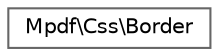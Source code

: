 digraph "Graphical Class Hierarchy"
{
 // LATEX_PDF_SIZE
  bgcolor="transparent";
  edge [fontname=Helvetica,fontsize=10,labelfontname=Helvetica,labelfontsize=10];
  node [fontname=Helvetica,fontsize=10,shape=box,height=0.2,width=0.4];
  rankdir="LR";
  Node0 [id="Node000000",label="Mpdf\\Css\\Border",height=0.2,width=0.4,color="grey40", fillcolor="white", style="filled",URL="$classMpdf_1_1Css_1_1Border.html",tooltip=" "];
}

